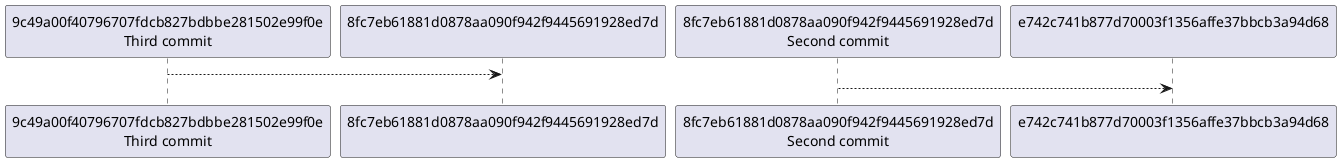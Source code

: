 @startuml
"9c49a00f40796707fdcb827bdbbe281502e99f0e\nThird commit" --> "8fc7eb61881d0878aa090f942f9445691928ed7d\n"
"8fc7eb61881d0878aa090f942f9445691928ed7d\nSecond commit" --> "e742c741b877d70003f1356affe37bbcb3a94d68\n"
@enduml
